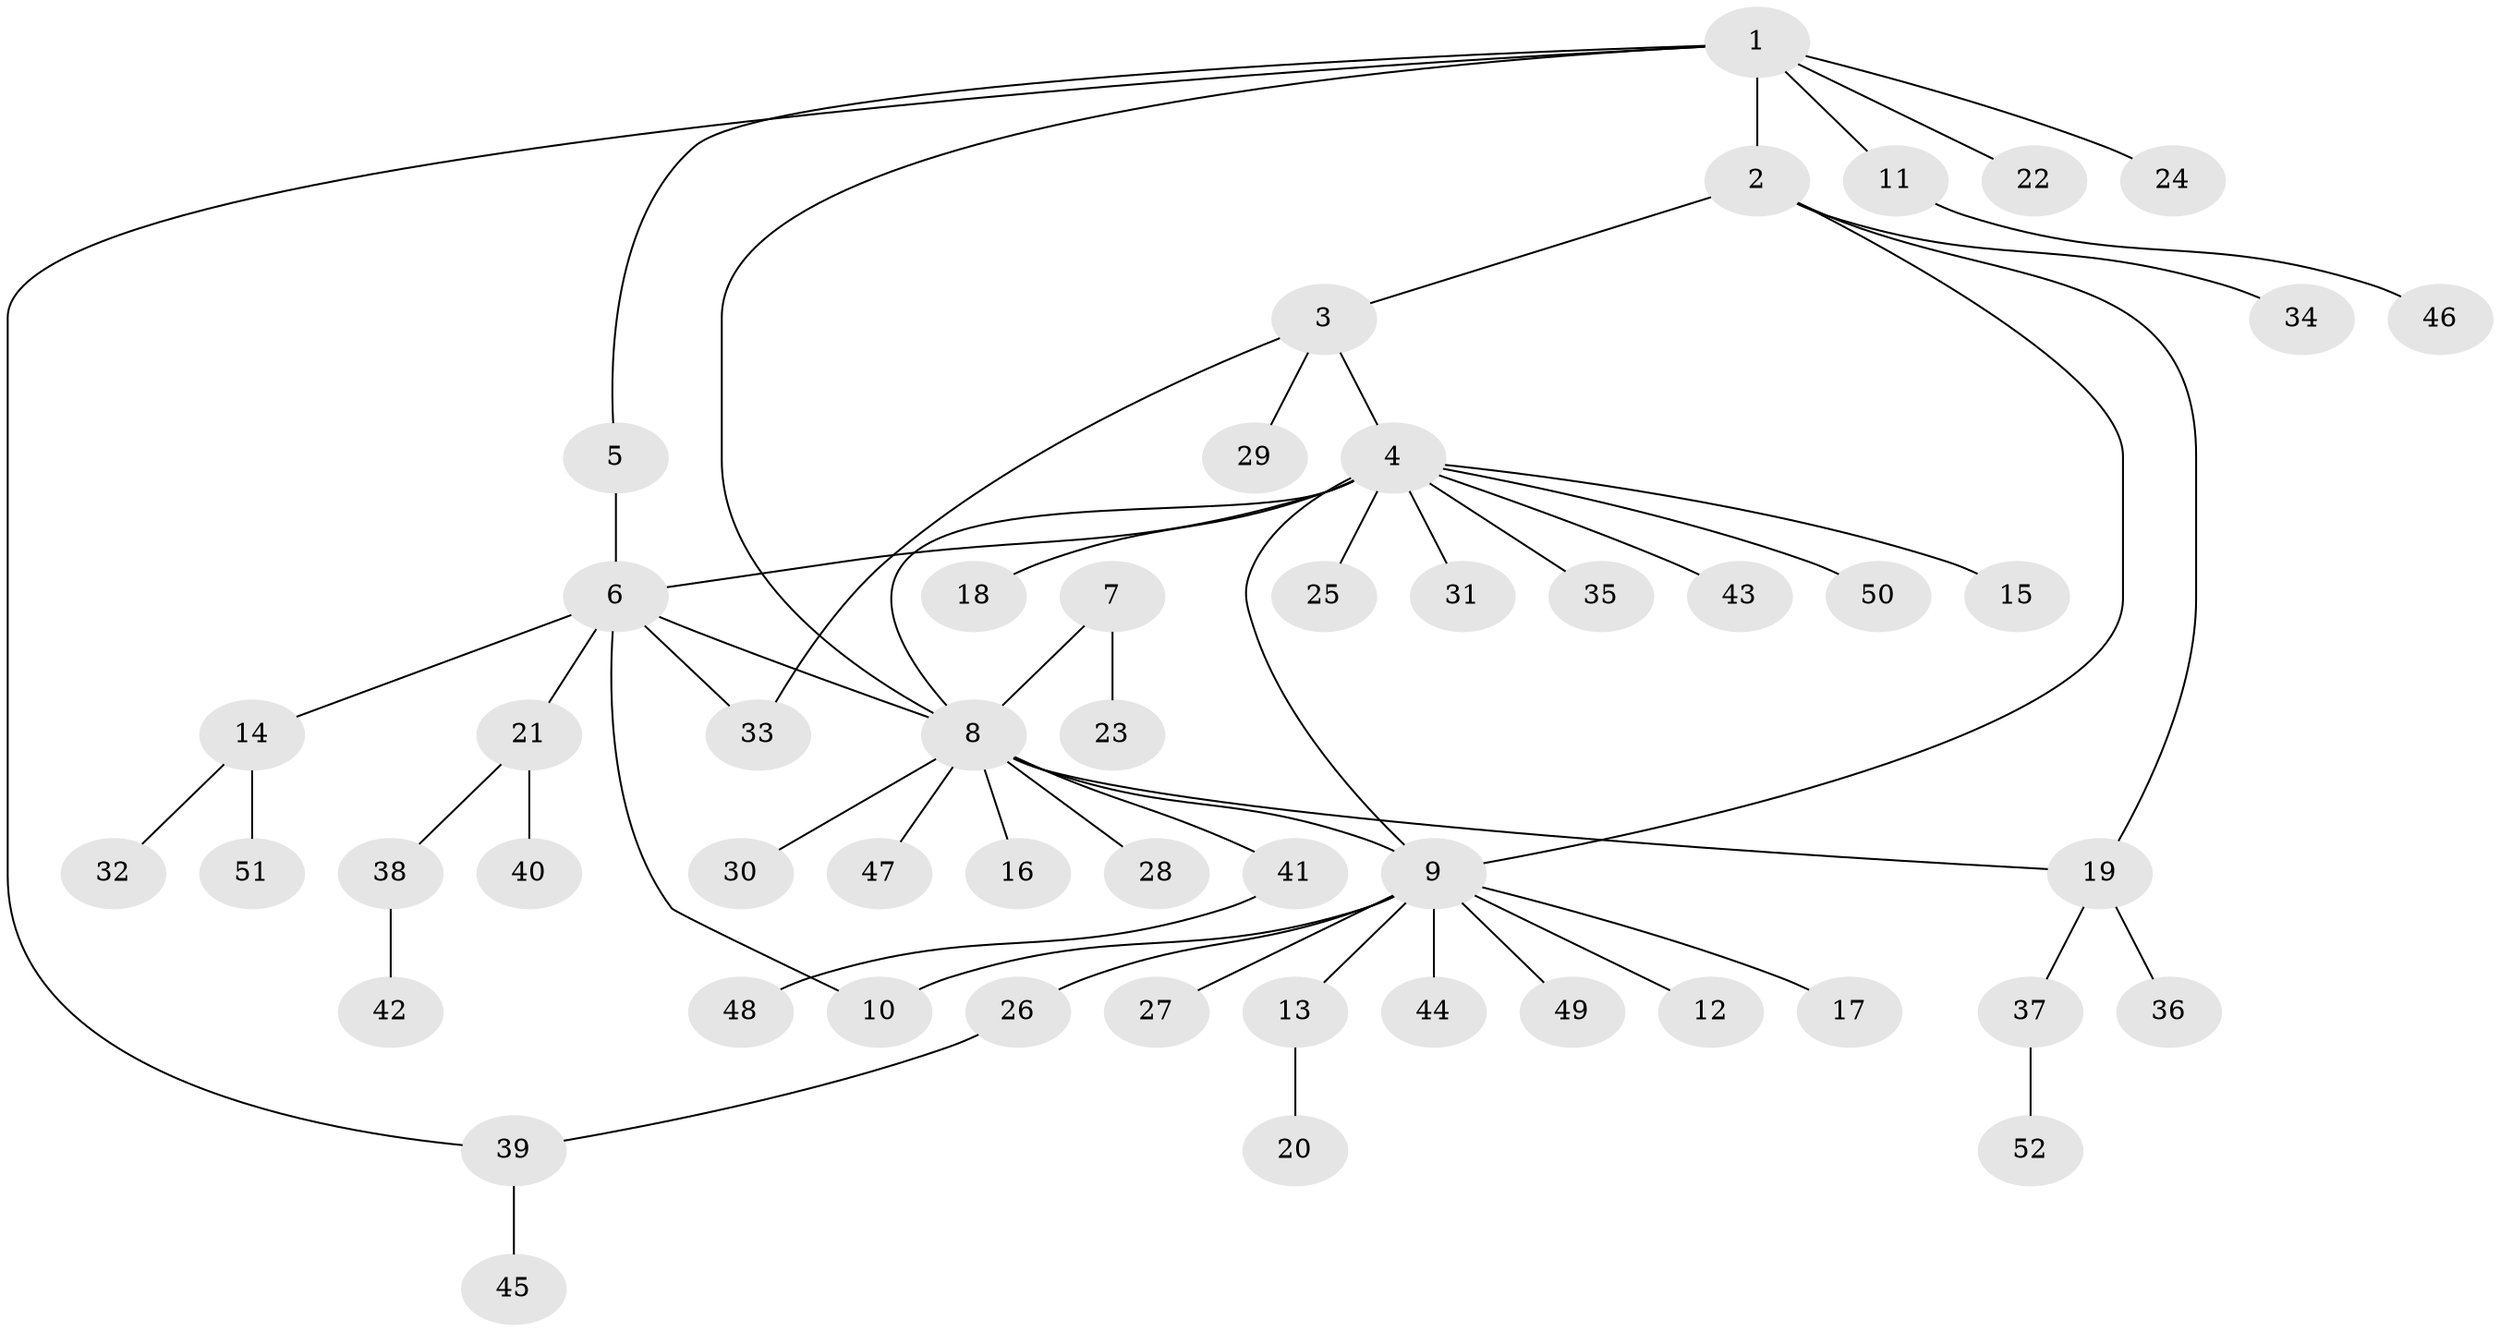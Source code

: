 // coarse degree distribution, {6: 0.02631578947368421, 4: 0.02631578947368421, 3: 0.07894736842105263, 10: 0.07894736842105263, 2: 0.18421052631578946, 7: 0.02631578947368421, 1: 0.5789473684210527}
// Generated by graph-tools (version 1.1) at 2025/52/03/04/25 22:52:46]
// undirected, 52 vertices, 60 edges
graph export_dot {
  node [color=gray90,style=filled];
  1;
  2;
  3;
  4;
  5;
  6;
  7;
  8;
  9;
  10;
  11;
  12;
  13;
  14;
  15;
  16;
  17;
  18;
  19;
  20;
  21;
  22;
  23;
  24;
  25;
  26;
  27;
  28;
  29;
  30;
  31;
  32;
  33;
  34;
  35;
  36;
  37;
  38;
  39;
  40;
  41;
  42;
  43;
  44;
  45;
  46;
  47;
  48;
  49;
  50;
  51;
  52;
  1 -- 2;
  1 -- 5;
  1 -- 8;
  1 -- 11;
  1 -- 22;
  1 -- 24;
  1 -- 39;
  2 -- 3;
  2 -- 9;
  2 -- 19;
  2 -- 34;
  3 -- 4;
  3 -- 29;
  3 -- 33;
  4 -- 6;
  4 -- 8;
  4 -- 9;
  4 -- 15;
  4 -- 18;
  4 -- 25;
  4 -- 31;
  4 -- 35;
  4 -- 43;
  4 -- 50;
  5 -- 6;
  6 -- 8;
  6 -- 10;
  6 -- 14;
  6 -- 21;
  6 -- 33;
  7 -- 8;
  7 -- 23;
  8 -- 9;
  8 -- 16;
  8 -- 19;
  8 -- 28;
  8 -- 30;
  8 -- 41;
  8 -- 47;
  9 -- 10;
  9 -- 12;
  9 -- 13;
  9 -- 17;
  9 -- 26;
  9 -- 27;
  9 -- 44;
  9 -- 49;
  11 -- 46;
  13 -- 20;
  14 -- 32;
  14 -- 51;
  19 -- 36;
  19 -- 37;
  21 -- 38;
  21 -- 40;
  26 -- 39;
  37 -- 52;
  38 -- 42;
  39 -- 45;
  41 -- 48;
}
